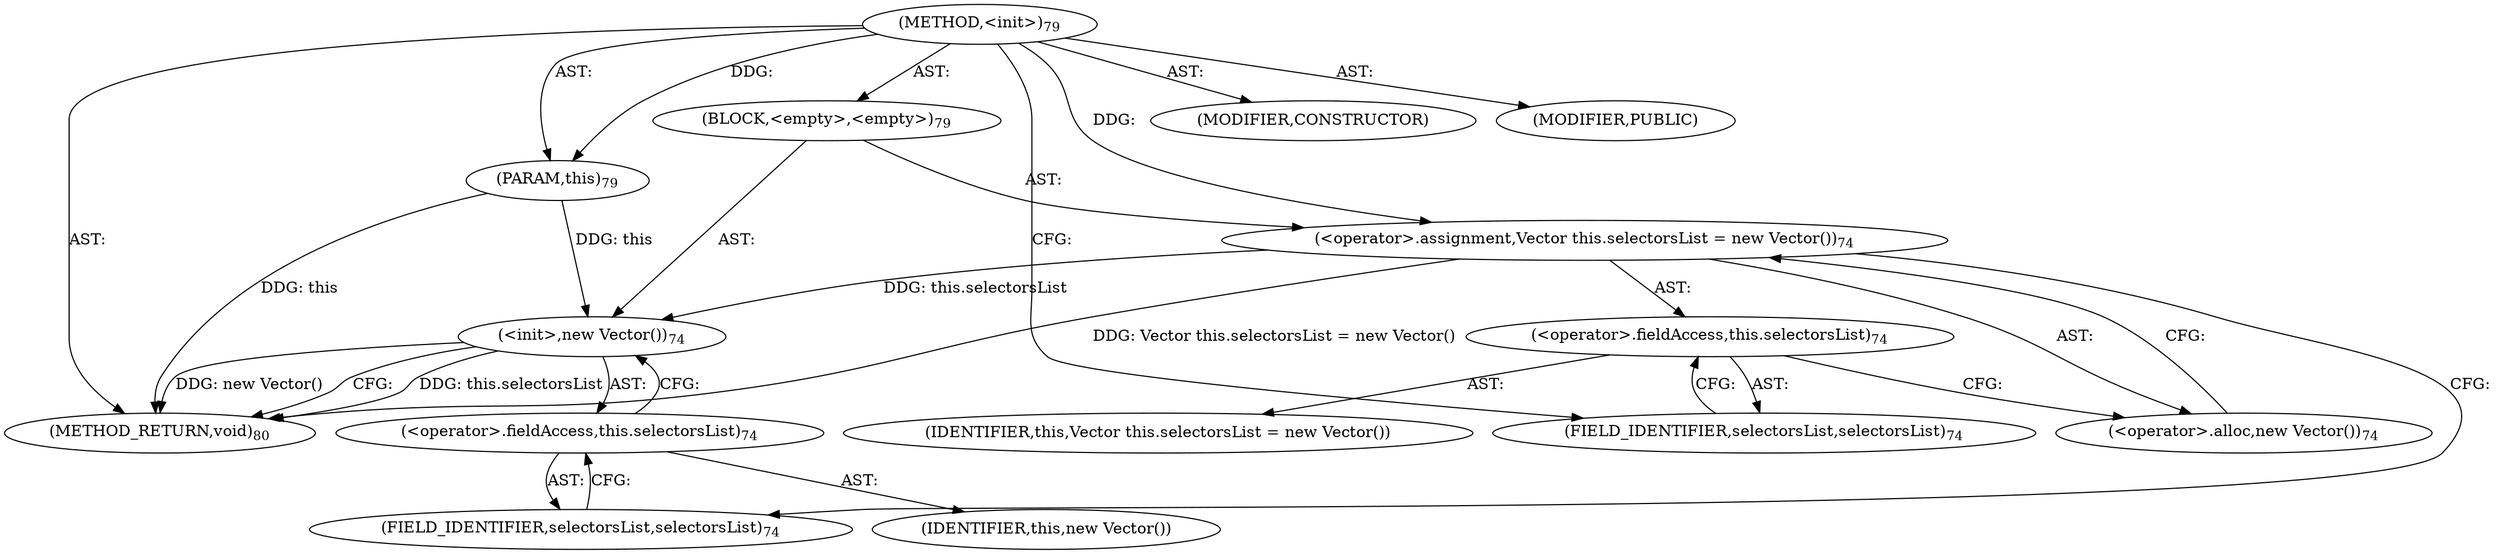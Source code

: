 digraph "&lt;init&gt;" {  
"111669149696" [label = <(METHOD,&lt;init&gt;)<SUB>79</SUB>> ]
"115964117013" [label = <(PARAM,this)<SUB>79</SUB>> ]
"25769803776" [label = <(BLOCK,&lt;empty&gt;,&lt;empty&gt;)<SUB>79</SUB>> ]
"30064771072" [label = <(&lt;operator&gt;.assignment,Vector this.selectorsList = new Vector())<SUB>74</SUB>> ]
"30064771073" [label = <(&lt;operator&gt;.fieldAccess,this.selectorsList)<SUB>74</SUB>> ]
"68719476759" [label = <(IDENTIFIER,this,Vector this.selectorsList = new Vector())> ]
"55834574848" [label = <(FIELD_IDENTIFIER,selectorsList,selectorsList)<SUB>74</SUB>> ]
"30064771074" [label = <(&lt;operator&gt;.alloc,new Vector())<SUB>74</SUB>> ]
"30064771075" [label = <(&lt;init&gt;,new Vector())<SUB>74</SUB>> ]
"30064771076" [label = <(&lt;operator&gt;.fieldAccess,this.selectorsList)<SUB>74</SUB>> ]
"68719476760" [label = <(IDENTIFIER,this,new Vector())> ]
"55834574849" [label = <(FIELD_IDENTIFIER,selectorsList,selectorsList)<SUB>74</SUB>> ]
"133143986177" [label = <(MODIFIER,CONSTRUCTOR)> ]
"133143986178" [label = <(MODIFIER,PUBLIC)> ]
"128849018880" [label = <(METHOD_RETURN,void)<SUB>80</SUB>> ]
  "111669149696" -> "115964117013"  [ label = "AST: "] 
  "111669149696" -> "25769803776"  [ label = "AST: "] 
  "111669149696" -> "133143986177"  [ label = "AST: "] 
  "111669149696" -> "133143986178"  [ label = "AST: "] 
  "111669149696" -> "128849018880"  [ label = "AST: "] 
  "25769803776" -> "30064771072"  [ label = "AST: "] 
  "25769803776" -> "30064771075"  [ label = "AST: "] 
  "30064771072" -> "30064771073"  [ label = "AST: "] 
  "30064771072" -> "30064771074"  [ label = "AST: "] 
  "30064771073" -> "68719476759"  [ label = "AST: "] 
  "30064771073" -> "55834574848"  [ label = "AST: "] 
  "30064771075" -> "30064771076"  [ label = "AST: "] 
  "30064771076" -> "68719476760"  [ label = "AST: "] 
  "30064771076" -> "55834574849"  [ label = "AST: "] 
  "30064771072" -> "55834574849"  [ label = "CFG: "] 
  "30064771075" -> "128849018880"  [ label = "CFG: "] 
  "30064771073" -> "30064771074"  [ label = "CFG: "] 
  "30064771074" -> "30064771072"  [ label = "CFG: "] 
  "30064771076" -> "30064771075"  [ label = "CFG: "] 
  "55834574848" -> "30064771073"  [ label = "CFG: "] 
  "55834574849" -> "30064771076"  [ label = "CFG: "] 
  "111669149696" -> "55834574848"  [ label = "CFG: "] 
  "115964117013" -> "128849018880"  [ label = "DDG: this"] 
  "30064771072" -> "128849018880"  [ label = "DDG: Vector this.selectorsList = new Vector()"] 
  "30064771075" -> "128849018880"  [ label = "DDG: this.selectorsList"] 
  "30064771075" -> "128849018880"  [ label = "DDG: new Vector()"] 
  "111669149696" -> "115964117013"  [ label = "DDG: "] 
  "111669149696" -> "30064771072"  [ label = "DDG: "] 
  "115964117013" -> "30064771075"  [ label = "DDG: this"] 
  "30064771072" -> "30064771075"  [ label = "DDG: this.selectorsList"] 
}
